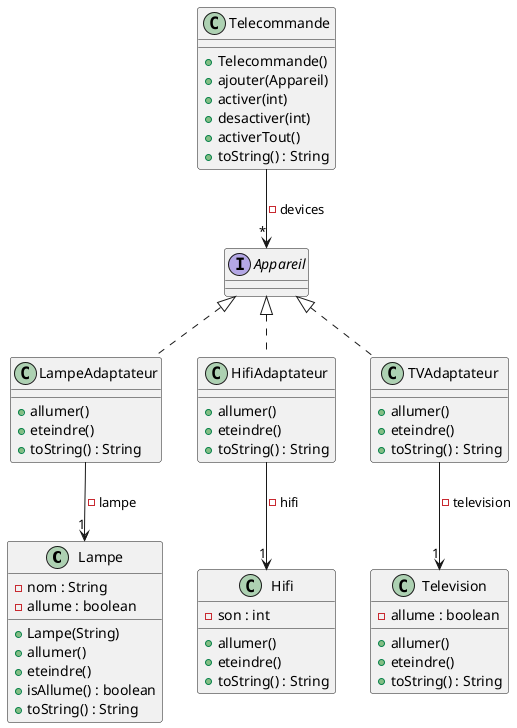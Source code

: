 @startuml

class Lampe {
    - nom : String
    - allume : boolean
    + Lampe(String)
    + allumer()
    + eteindre()
    + isAllume() : boolean
    + toString() : String
}

class Hifi {
    - son : int
    + allumer()
    + eteindre()
    + toString() : String
}

class Telecommande {
    + Telecommande()
    + ajouter(Appareil)
    + activer(int)
    + desactiver(int)
    + activerTout()
    + toString() : String
}

class Television {
    - allume : boolean
    + allumer()
    + eteindre()
    + toString() : String
}

interface Appareil{
}

class LampeAdaptateur{
    + allumer()
    + eteindre()
    + toString() : String
}

class HifiAdaptateur{
    + allumer()
    + eteindre()
    + toString() : String
}

class TVAdaptateur{
    + allumer()
    + eteindre()
    + toString() : String
}

Appareil <|.. LampeAdaptateur
Appareil <|.. HifiAdaptateur
Appareil <|.. TVAdaptateur

LampeAdaptateur --> "1" Lampe :  - lampe
HifiAdaptateur --> "1" Hifi : - hifi
TVAdaptateur --> "1" Television : - television


Telecommande --> "*" Appareil : - devices

@enduml